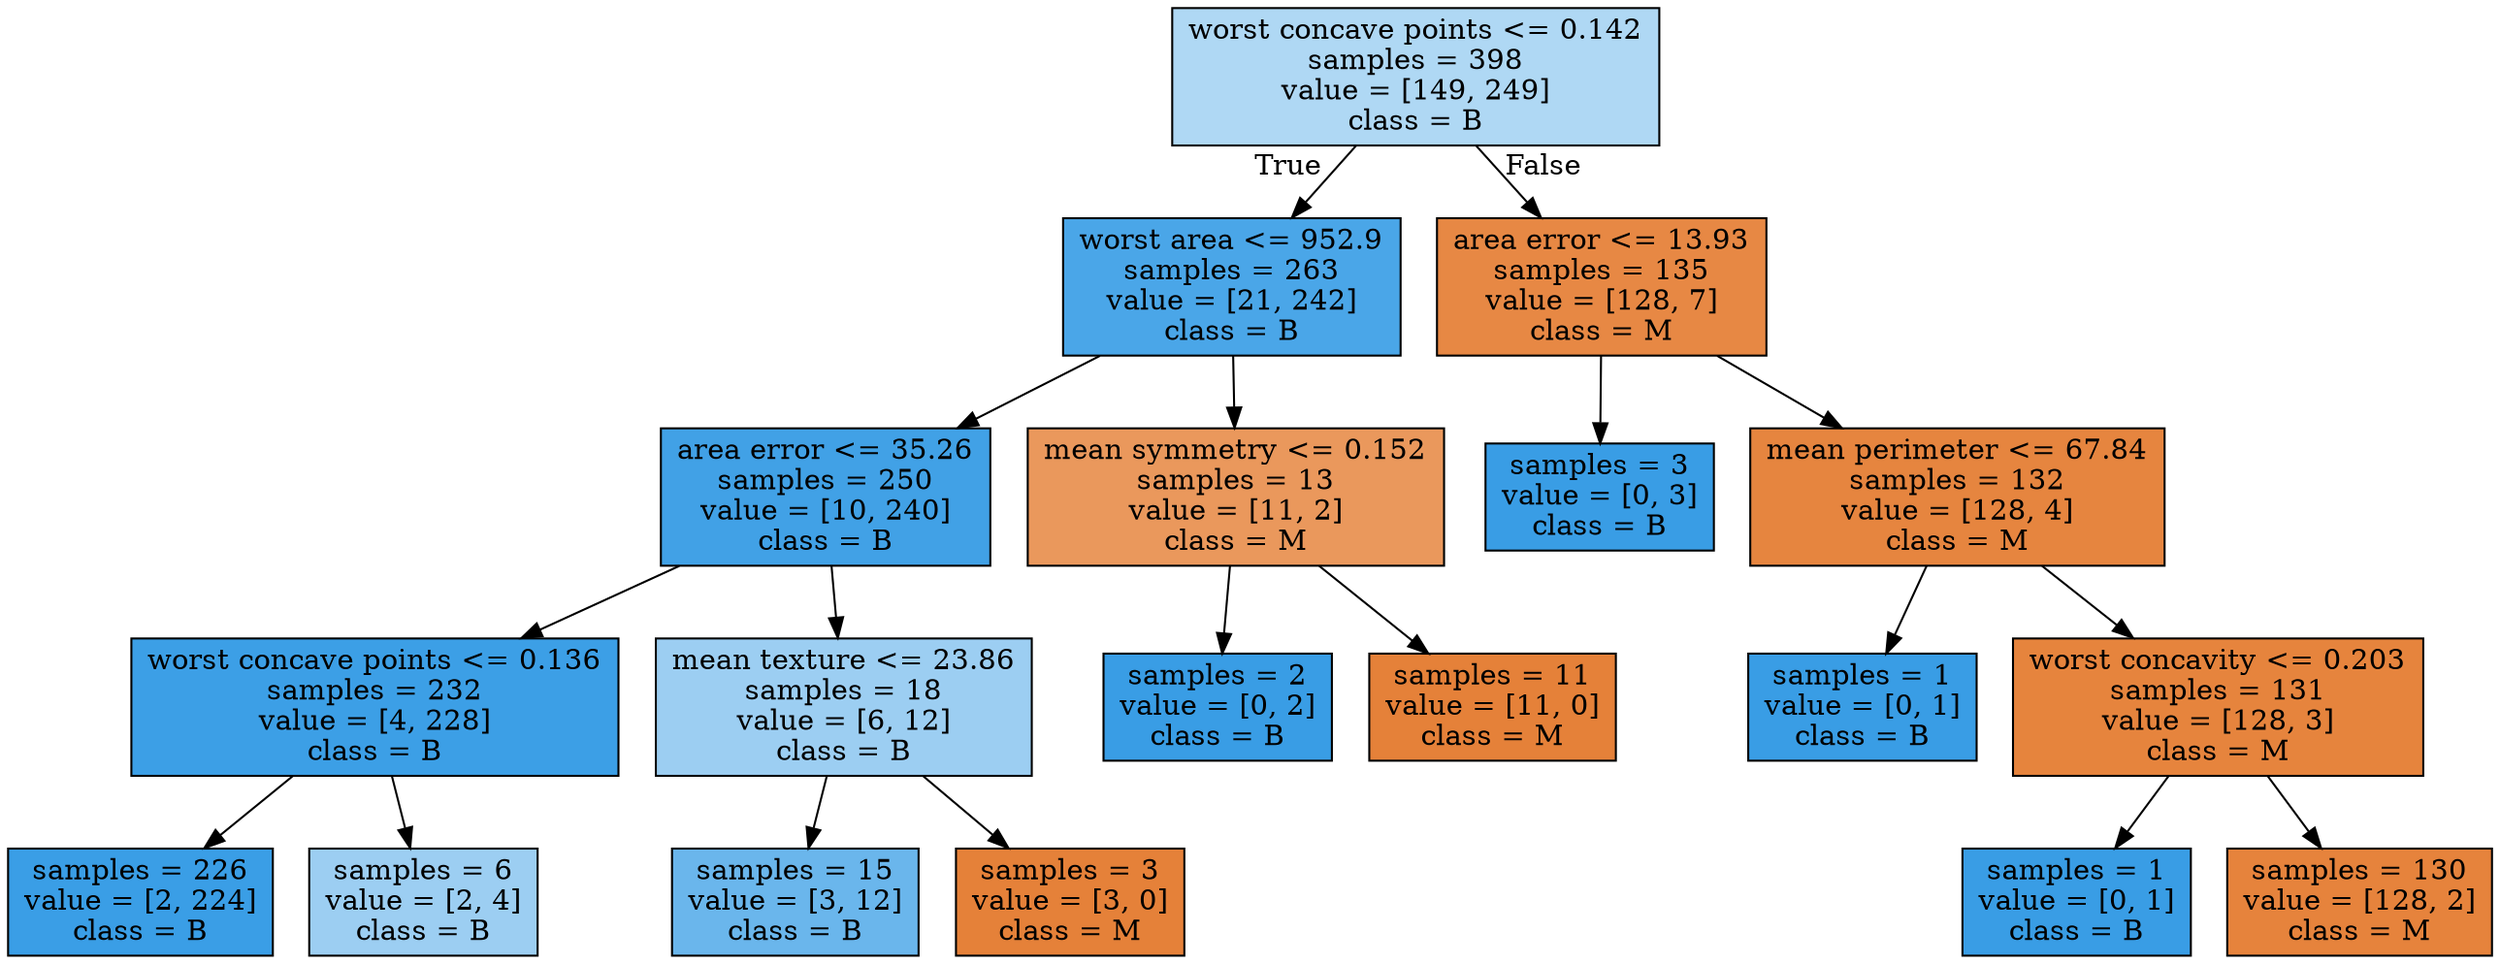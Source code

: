 digraph Tree {
node [shape=box, style="filled", color="black"] ;
0 [label="worst concave points <= 0.142\nsamples = 398\nvalue = [149, 249]\nclass = B", fillcolor="#399de566"] ;
1 [label="worst area <= 952.9\nsamples = 263\nvalue = [21, 242]\nclass = B", fillcolor="#399de5e9"] ;
0 -> 1 [labeldistance=2.5, labelangle=45, headlabel="True"] ;
2 [label="area error <= 35.26\nsamples = 250\nvalue = [10, 240]\nclass = B", fillcolor="#399de5f4"] ;
1 -> 2 ;
3 [label="worst concave points <= 0.136\nsamples = 232\nvalue = [4, 228]\nclass = B", fillcolor="#399de5fb"] ;
2 -> 3 ;
4 [label="samples = 226\nvalue = [2, 224]\nclass = B", fillcolor="#399de5fd"] ;
3 -> 4 ;
5 [label="samples = 6\nvalue = [2, 4]\nclass = B", fillcolor="#399de57f"] ;
3 -> 5 ;
6 [label="mean texture <= 23.86\nsamples = 18\nvalue = [6, 12]\nclass = B", fillcolor="#399de57f"] ;
2 -> 6 ;
7 [label="samples = 15\nvalue = [3, 12]\nclass = B", fillcolor="#399de5bf"] ;
6 -> 7 ;
8 [label="samples = 3\nvalue = [3, 0]\nclass = M", fillcolor="#e58139ff"] ;
6 -> 8 ;
9 [label="mean symmetry <= 0.152\nsamples = 13\nvalue = [11, 2]\nclass = M", fillcolor="#e58139d1"] ;
1 -> 9 ;
10 [label="samples = 2\nvalue = [0, 2]\nclass = B", fillcolor="#399de5ff"] ;
9 -> 10 ;
11 [label="samples = 11\nvalue = [11, 0]\nclass = M", fillcolor="#e58139ff"] ;
9 -> 11 ;
12 [label="area error <= 13.93\nsamples = 135\nvalue = [128, 7]\nclass = M", fillcolor="#e58139f1"] ;
0 -> 12 [labeldistance=2.5, labelangle=-45, headlabel="False"] ;
13 [label="samples = 3\nvalue = [0, 3]\nclass = B", fillcolor="#399de5ff"] ;
12 -> 13 ;
14 [label="mean perimeter <= 67.84\nsamples = 132\nvalue = [128, 4]\nclass = M", fillcolor="#e58139f7"] ;
12 -> 14 ;
15 [label="samples = 1\nvalue = [0, 1]\nclass = B", fillcolor="#399de5ff"] ;
14 -> 15 ;
16 [label="worst concavity <= 0.203\nsamples = 131\nvalue = [128, 3]\nclass = M", fillcolor="#e58139f9"] ;
14 -> 16 ;
17 [label="samples = 1\nvalue = [0, 1]\nclass = B", fillcolor="#399de5ff"] ;
16 -> 17 ;
18 [label="samples = 130\nvalue = [128, 2]\nclass = M", fillcolor="#e58139fb"] ;
16 -> 18 ;
}